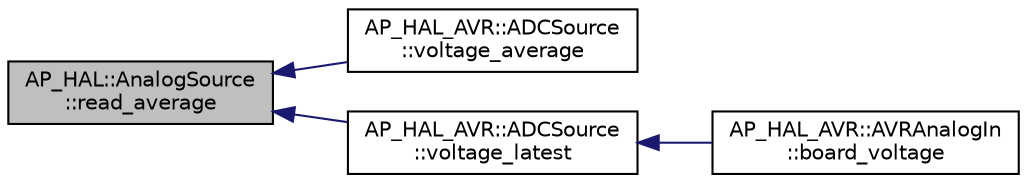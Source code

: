 digraph "AP_HAL::AnalogSource::read_average"
{
 // INTERACTIVE_SVG=YES
  edge [fontname="Helvetica",fontsize="10",labelfontname="Helvetica",labelfontsize="10"];
  node [fontname="Helvetica",fontsize="10",shape=record];
  rankdir="LR";
  Node1 [label="AP_HAL::AnalogSource\l::read_average",height=0.2,width=0.4,color="black", fillcolor="grey75", style="filled" fontcolor="black"];
  Node1 -> Node2 [dir="back",color="midnightblue",fontsize="10",style="solid",fontname="Helvetica"];
  Node2 [label="AP_HAL_AVR::ADCSource\l::voltage_average",height=0.2,width=0.4,color="black", fillcolor="white", style="filled",URL="$classAP__HAL__AVR_1_1ADCSource.html#a2377e307aa7e56c344ad59bcd9a5d2c5"];
  Node1 -> Node3 [dir="back",color="midnightblue",fontsize="10",style="solid",fontname="Helvetica"];
  Node3 [label="AP_HAL_AVR::ADCSource\l::voltage_latest",height=0.2,width=0.4,color="black", fillcolor="white", style="filled",URL="$classAP__HAL__AVR_1_1ADCSource.html#a4fc59be8a234a9b23511b5f1feaf0dc2"];
  Node3 -> Node4 [dir="back",color="midnightblue",fontsize="10",style="solid",fontname="Helvetica"];
  Node4 [label="AP_HAL_AVR::AVRAnalogIn\l::board_voltage",height=0.2,width=0.4,color="black", fillcolor="white", style="filled",URL="$classAP__HAL__AVR_1_1AVRAnalogIn.html#a57f3cc3accfa7f97af33382e9cdec748"];
}

